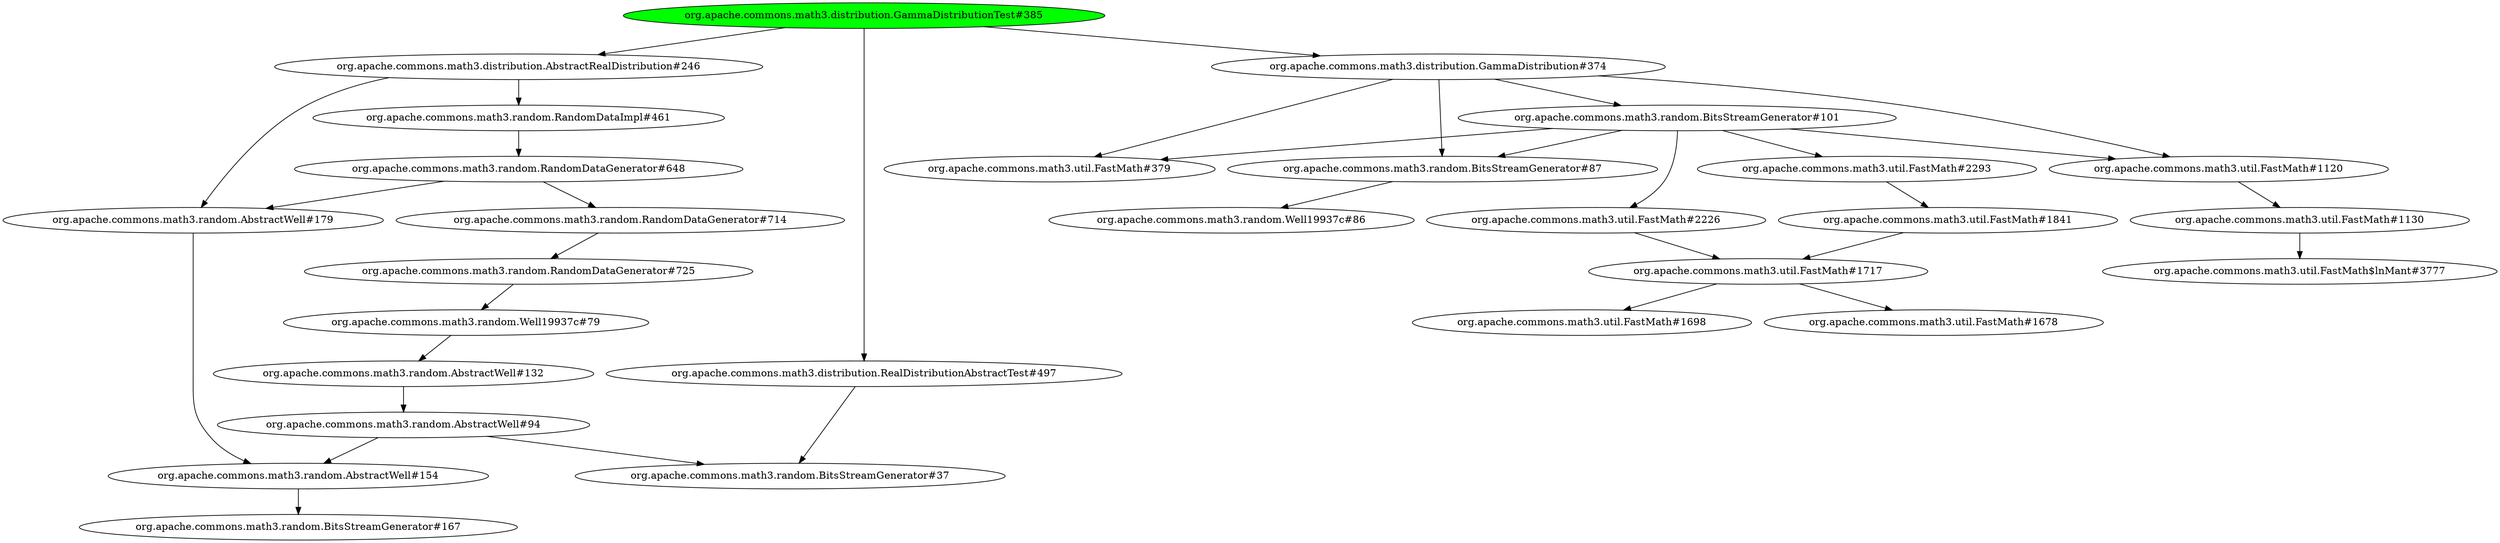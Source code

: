 digraph "cg/org.apache.commons.math3.distribution.GammaDistributionTest#385"
{
	"org.apache.commons.math3.distribution.GammaDistributionTest#385" [style=filled,fillcolor=green];
	"org.apache.commons.math3.distribution.GammaDistributionTest#385" -> "org.apache.commons.math3.distribution.AbstractRealDistribution#246";
	"org.apache.commons.math3.distribution.AbstractRealDistribution#246" -> "org.apache.commons.math3.random.AbstractWell#179";
	"org.apache.commons.math3.random.AbstractWell#179" -> "org.apache.commons.math3.random.AbstractWell#154";
	"org.apache.commons.math3.random.AbstractWell#154" -> "org.apache.commons.math3.random.BitsStreamGenerator#167";
	"org.apache.commons.math3.distribution.AbstractRealDistribution#246" -> "org.apache.commons.math3.random.RandomDataImpl#461";
	"org.apache.commons.math3.random.RandomDataImpl#461" -> "org.apache.commons.math3.random.RandomDataGenerator#648";
	"org.apache.commons.math3.random.RandomDataGenerator#648" -> "org.apache.commons.math3.random.RandomDataGenerator#714";
	"org.apache.commons.math3.random.RandomDataGenerator#714" -> "org.apache.commons.math3.random.RandomDataGenerator#725";
	"org.apache.commons.math3.random.RandomDataGenerator#725" -> "org.apache.commons.math3.random.Well19937c#79";
	"org.apache.commons.math3.random.Well19937c#79" -> "org.apache.commons.math3.random.AbstractWell#132";
	"org.apache.commons.math3.random.AbstractWell#132" -> "org.apache.commons.math3.random.AbstractWell#94";
	"org.apache.commons.math3.random.AbstractWell#94" -> "org.apache.commons.math3.random.BitsStreamGenerator#37";
	"org.apache.commons.math3.random.AbstractWell#94" -> "org.apache.commons.math3.random.AbstractWell#154";
	"org.apache.commons.math3.random.RandomDataGenerator#648" -> "org.apache.commons.math3.random.AbstractWell#179";
	"org.apache.commons.math3.distribution.GammaDistributionTest#385" -> "org.apache.commons.math3.distribution.GammaDistribution#374";
	"org.apache.commons.math3.distribution.GammaDistribution#374" -> "org.apache.commons.math3.util.FastMath#379";
	"org.apache.commons.math3.distribution.GammaDistribution#374" -> "org.apache.commons.math3.random.BitsStreamGenerator#101";
	"org.apache.commons.math3.random.BitsStreamGenerator#101" -> "org.apache.commons.math3.random.BitsStreamGenerator#87";
	"org.apache.commons.math3.random.BitsStreamGenerator#87" -> "org.apache.commons.math3.random.Well19937c#86";
	"org.apache.commons.math3.random.BitsStreamGenerator#101" -> "org.apache.commons.math3.util.FastMath#1120";
	"org.apache.commons.math3.util.FastMath#1120" -> "org.apache.commons.math3.util.FastMath#1130";
	"org.apache.commons.math3.util.FastMath#1130" -> "org.apache.commons.math3.util.FastMath$lnMant#3777";
	"org.apache.commons.math3.random.BitsStreamGenerator#101" -> "org.apache.commons.math3.util.FastMath#379";
	"org.apache.commons.math3.random.BitsStreamGenerator#101" -> "org.apache.commons.math3.util.FastMath#2293";
	"org.apache.commons.math3.util.FastMath#2293" -> "org.apache.commons.math3.util.FastMath#1841";
	"org.apache.commons.math3.util.FastMath#1841" -> "org.apache.commons.math3.util.FastMath#1717";
	"org.apache.commons.math3.util.FastMath#1717" -> "org.apache.commons.math3.util.FastMath#1678";
	"org.apache.commons.math3.util.FastMath#1717" -> "org.apache.commons.math3.util.FastMath#1698";
	"org.apache.commons.math3.random.BitsStreamGenerator#101" -> "org.apache.commons.math3.util.FastMath#2226";
	"org.apache.commons.math3.util.FastMath#2226" -> "org.apache.commons.math3.util.FastMath#1717";
	"org.apache.commons.math3.distribution.GammaDistribution#374" -> "org.apache.commons.math3.random.BitsStreamGenerator#87";
	"org.apache.commons.math3.distribution.GammaDistributionTest#385" -> "org.apache.commons.math3.distribution.RealDistributionAbstractTest#497";
	"org.apache.commons.math3.distribution.RealDistributionAbstractTest#497" -> "org.apache.commons.math3.random.BitsStreamGenerator#37";
	"org.apache.commons.math3.distribution.GammaDistribution#374" -> "org.apache.commons.math3.util.FastMath#1120";
}
